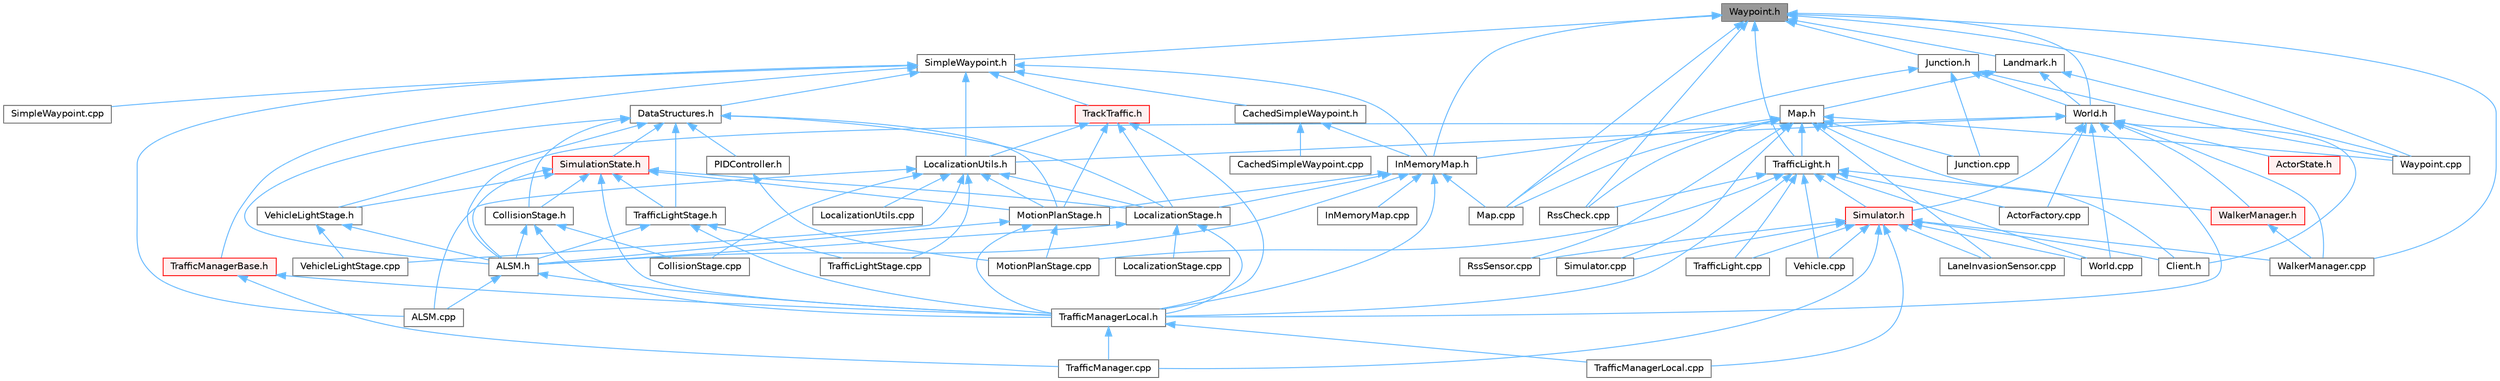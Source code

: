 digraph "Waypoint.h"
{
 // INTERACTIVE_SVG=YES
 // LATEX_PDF_SIZE
  bgcolor="transparent";
  edge [fontname=Helvetica,fontsize=10,labelfontname=Helvetica,labelfontsize=10];
  node [fontname=Helvetica,fontsize=10,shape=box,height=0.2,width=0.4];
  Node1 [id="Node000001",label="Waypoint.h",height=0.2,width=0.4,color="gray40", fillcolor="grey60", style="filled", fontcolor="black",tooltip=" "];
  Node1 -> Node2 [id="edge1_Node000001_Node000002",dir="back",color="steelblue1",style="solid",tooltip=" "];
  Node2 [id="Node000002",label="InMemoryMap.h",height=0.2,width=0.4,color="grey40", fillcolor="white", style="filled",URL="$d3/d89/InMemoryMap_8h.html",tooltip=" "];
  Node2 -> Node3 [id="edge2_Node000002_Node000003",dir="back",color="steelblue1",style="solid",tooltip=" "];
  Node3 [id="Node000003",label="ALSM.h",height=0.2,width=0.4,color="grey40", fillcolor="white", style="filled",URL="$dc/d2c/ALSM_8h.html",tooltip=" "];
  Node3 -> Node4 [id="edge3_Node000003_Node000004",dir="back",color="steelblue1",style="solid",tooltip=" "];
  Node4 [id="Node000004",label="ALSM.cpp",height=0.2,width=0.4,color="grey40", fillcolor="white", style="filled",URL="$d9/da8/ALSM_8cpp.html",tooltip=" "];
  Node3 -> Node5 [id="edge4_Node000003_Node000005",dir="back",color="steelblue1",style="solid",tooltip=" "];
  Node5 [id="Node000005",label="TrafficManagerLocal.h",height=0.2,width=0.4,color="grey40", fillcolor="white", style="filled",URL="$db/ddf/TrafficManagerLocal_8h.html",tooltip=" "];
  Node5 -> Node6 [id="edge5_Node000005_Node000006",dir="back",color="steelblue1",style="solid",tooltip=" "];
  Node6 [id="Node000006",label="TrafficManager.cpp",height=0.2,width=0.4,color="grey40", fillcolor="white", style="filled",URL="$db/d04/TrafficManager_8cpp.html",tooltip=" "];
  Node5 -> Node7 [id="edge6_Node000005_Node000007",dir="back",color="steelblue1",style="solid",tooltip=" "];
  Node7 [id="Node000007",label="TrafficManagerLocal.cpp",height=0.2,width=0.4,color="grey40", fillcolor="white", style="filled",URL="$da/d53/TrafficManagerLocal_8cpp.html",tooltip=" "];
  Node2 -> Node8 [id="edge7_Node000002_Node000008",dir="back",color="steelblue1",style="solid",tooltip=" "];
  Node8 [id="Node000008",label="InMemoryMap.cpp",height=0.2,width=0.4,color="grey40", fillcolor="white", style="filled",URL="$d4/d89/InMemoryMap_8cpp.html",tooltip=" "];
  Node2 -> Node9 [id="edge8_Node000002_Node000009",dir="back",color="steelblue1",style="solid",tooltip=" "];
  Node9 [id="Node000009",label="LocalizationStage.h",height=0.2,width=0.4,color="grey40", fillcolor="white", style="filled",URL="$d9/df4/LocalizationStage_8h.html",tooltip=" "];
  Node9 -> Node3 [id="edge9_Node000009_Node000003",dir="back",color="steelblue1",style="solid",tooltip=" "];
  Node9 -> Node10 [id="edge10_Node000009_Node000010",dir="back",color="steelblue1",style="solid",tooltip=" "];
  Node10 [id="Node000010",label="LocalizationStage.cpp",height=0.2,width=0.4,color="grey40", fillcolor="white", style="filled",URL="$df/dd3/LocalizationStage_8cpp.html",tooltip=" "];
  Node9 -> Node5 [id="edge11_Node000009_Node000005",dir="back",color="steelblue1",style="solid",tooltip=" "];
  Node2 -> Node11 [id="edge12_Node000002_Node000011",dir="back",color="steelblue1",style="solid",tooltip=" "];
  Node11 [id="Node000011",label="Map.cpp",height=0.2,width=0.4,color="grey40", fillcolor="white", style="filled",URL="$db/da0/client_2Map_8cpp.html",tooltip=" "];
  Node2 -> Node12 [id="edge13_Node000002_Node000012",dir="back",color="steelblue1",style="solid",tooltip=" "];
  Node12 [id="Node000012",label="MotionPlanStage.h",height=0.2,width=0.4,color="grey40", fillcolor="white", style="filled",URL="$d3/d00/MotionPlanStage_8h.html",tooltip=" "];
  Node12 -> Node3 [id="edge14_Node000012_Node000003",dir="back",color="steelblue1",style="solid",tooltip=" "];
  Node12 -> Node13 [id="edge15_Node000012_Node000013",dir="back",color="steelblue1",style="solid",tooltip=" "];
  Node13 [id="Node000013",label="MotionPlanStage.cpp",height=0.2,width=0.4,color="grey40", fillcolor="white", style="filled",URL="$d4/df7/MotionPlanStage_8cpp.html",tooltip=" "];
  Node12 -> Node5 [id="edge16_Node000012_Node000005",dir="back",color="steelblue1",style="solid",tooltip=" "];
  Node2 -> Node5 [id="edge17_Node000002_Node000005",dir="back",color="steelblue1",style="solid",tooltip=" "];
  Node1 -> Node14 [id="edge18_Node000001_Node000014",dir="back",color="steelblue1",style="solid",tooltip=" "];
  Node14 [id="Node000014",label="Junction.h",height=0.2,width=0.4,color="grey40", fillcolor="white", style="filled",URL="$dd/d55/client_2Junction_8h.html",tooltip=" "];
  Node14 -> Node15 [id="edge19_Node000014_Node000015",dir="back",color="steelblue1",style="solid",tooltip=" "];
  Node15 [id="Node000015",label="Junction.cpp",height=0.2,width=0.4,color="grey40", fillcolor="white", style="filled",URL="$da/d17/Junction_8cpp.html",tooltip=" "];
  Node14 -> Node11 [id="edge20_Node000014_Node000011",dir="back",color="steelblue1",style="solid",tooltip=" "];
  Node14 -> Node16 [id="edge21_Node000014_Node000016",dir="back",color="steelblue1",style="solid",tooltip=" "];
  Node16 [id="Node000016",label="Waypoint.cpp",height=0.2,width=0.4,color="grey40", fillcolor="white", style="filled",URL="$d7/def/client_2Waypoint_8cpp.html",tooltip=" "];
  Node14 -> Node17 [id="edge22_Node000014_Node000017",dir="back",color="steelblue1",style="solid",tooltip=" "];
  Node17 [id="Node000017",label="World.h",height=0.2,width=0.4,color="grey40", fillcolor="white", style="filled",URL="$dd/d5b/World_8h.html",tooltip=" "];
  Node17 -> Node3 [id="edge23_Node000017_Node000003",dir="back",color="steelblue1",style="solid",tooltip=" "];
  Node17 -> Node18 [id="edge24_Node000017_Node000018",dir="back",color="steelblue1",style="solid",tooltip=" "];
  Node18 [id="Node000018",label="ActorFactory.cpp",height=0.2,width=0.4,color="grey40", fillcolor="white", style="filled",URL="$df/dd6/ActorFactory_8cpp.html",tooltip=" "];
  Node17 -> Node19 [id="edge25_Node000017_Node000019",dir="back",color="steelblue1",style="solid",tooltip=" "];
  Node19 [id="Node000019",label="ActorState.h",height=0.2,width=0.4,color="red", fillcolor="#FFF0F0", style="filled",URL="$d4/d22/client_2detail_2ActorState_8h.html",tooltip=" "];
  Node17 -> Node66 [id="edge26_Node000017_Node000066",dir="back",color="steelblue1",style="solid",tooltip=" "];
  Node66 [id="Node000066",label="Client.h",height=0.2,width=0.4,color="grey40", fillcolor="white", style="filled",URL="$dd/de3/client_2Client_8h.html",tooltip=" "];
  Node17 -> Node26 [id="edge27_Node000017_Node000026",dir="back",color="steelblue1",style="solid",tooltip=" "];
  Node26 [id="Node000026",label="LocalizationUtils.h",height=0.2,width=0.4,color="grey40", fillcolor="white", style="filled",URL="$d2/d84/LocalizationUtils_8h.html",tooltip=" "];
  Node26 -> Node4 [id="edge28_Node000026_Node000004",dir="back",color="steelblue1",style="solid",tooltip=" "];
  Node26 -> Node27 [id="edge29_Node000026_Node000027",dir="back",color="steelblue1",style="solid",tooltip=" "];
  Node27 [id="Node000027",label="CollisionStage.cpp",height=0.2,width=0.4,color="grey40", fillcolor="white", style="filled",URL="$db/da2/CollisionStage_8cpp.html",tooltip=" "];
  Node26 -> Node9 [id="edge30_Node000026_Node000009",dir="back",color="steelblue1",style="solid",tooltip=" "];
  Node26 -> Node28 [id="edge31_Node000026_Node000028",dir="back",color="steelblue1",style="solid",tooltip=" "];
  Node28 [id="Node000028",label="LocalizationUtils.cpp",height=0.2,width=0.4,color="grey40", fillcolor="white", style="filled",URL="$d1/dd6/LocalizationUtils_8cpp.html",tooltip=" "];
  Node26 -> Node12 [id="edge32_Node000026_Node000012",dir="back",color="steelblue1",style="solid",tooltip=" "];
  Node26 -> Node29 [id="edge33_Node000026_Node000029",dir="back",color="steelblue1",style="solid",tooltip=" "];
  Node29 [id="Node000029",label="TrafficLightStage.cpp",height=0.2,width=0.4,color="grey40", fillcolor="white", style="filled",URL="$dc/d13/TrafficLightStage_8cpp.html",tooltip=" "];
  Node26 -> Node30 [id="edge34_Node000026_Node000030",dir="back",color="steelblue1",style="solid",tooltip=" "];
  Node30 [id="Node000030",label="VehicleLightStage.cpp",height=0.2,width=0.4,color="grey40", fillcolor="white", style="filled",URL="$d2/d11/VehicleLightStage_8cpp.html",tooltip=" "];
  Node17 -> Node65 [id="edge35_Node000017_Node000065",dir="back",color="steelblue1",style="solid",tooltip=" "];
  Node65 [id="Node000065",label="Simulator.h",height=0.2,width=0.4,color="red", fillcolor="#FFF0F0", style="filled",URL="$d6/d4a/Simulator_8h.html",tooltip=" "];
  Node65 -> Node66 [id="edge36_Node000065_Node000066",dir="back",color="steelblue1",style="solid",tooltip=" "];
  Node65 -> Node57 [id="edge37_Node000065_Node000057",dir="back",color="steelblue1",style="solid",tooltip=" "];
  Node57 [id="Node000057",label="LaneInvasionSensor.cpp",height=0.2,width=0.4,color="grey40", fillcolor="white", style="filled",URL="$dd/dbc/LibCarla_2source_2carla_2client_2LaneInvasionSensor_8cpp.html",tooltip=" "];
  Node65 -> Node34 [id="edge38_Node000065_Node000034",dir="back",color="steelblue1",style="solid",tooltip=" "];
  Node34 [id="Node000034",label="RssSensor.cpp",height=0.2,width=0.4,color="grey40", fillcolor="white", style="filled",URL="$d8/d77/LibCarla_2source_2carla_2rss_2RssSensor_8cpp.html",tooltip=" "];
  Node65 -> Node64 [id="edge39_Node000065_Node000064",dir="back",color="steelblue1",style="solid",tooltip=" "];
  Node64 [id="Node000064",label="Simulator.cpp",height=0.2,width=0.4,color="grey40", fillcolor="white", style="filled",URL="$d2/d0c/Simulator_8cpp.html",tooltip=" "];
  Node65 -> Node36 [id="edge40_Node000065_Node000036",dir="back",color="steelblue1",style="solid",tooltip=" "];
  Node36 [id="Node000036",label="TrafficLight.cpp",height=0.2,width=0.4,color="grey40", fillcolor="white", style="filled",URL="$dd/d90/TrafficLight_8cpp.html",tooltip=" "];
  Node65 -> Node6 [id="edge41_Node000065_Node000006",dir="back",color="steelblue1",style="solid",tooltip=" "];
  Node65 -> Node7 [id="edge42_Node000065_Node000007",dir="back",color="steelblue1",style="solid",tooltip=" "];
  Node65 -> Node38 [id="edge43_Node000065_Node000038",dir="back",color="steelblue1",style="solid",tooltip=" "];
  Node38 [id="Node000038",label="Vehicle.cpp",height=0.2,width=0.4,color="grey40", fillcolor="white", style="filled",URL="$d0/d27/Vehicle_8cpp.html",tooltip=" "];
  Node65 -> Node73 [id="edge44_Node000065_Node000073",dir="back",color="steelblue1",style="solid",tooltip=" "];
  Node73 [id="Node000073",label="WalkerManager.cpp",height=0.2,width=0.4,color="grey40", fillcolor="white", style="filled",URL="$d2/dbb/WalkerManager_8cpp.html",tooltip=" "];
  Node65 -> Node39 [id="edge45_Node000065_Node000039",dir="back",color="steelblue1",style="solid",tooltip=" "];
  Node39 [id="Node000039",label="World.cpp",height=0.2,width=0.4,color="grey40", fillcolor="white", style="filled",URL="$d7/dfe/World_8cpp.html",tooltip=" "];
  Node17 -> Node5 [id="edge46_Node000017_Node000005",dir="back",color="steelblue1",style="solid",tooltip=" "];
  Node17 -> Node73 [id="edge47_Node000017_Node000073",dir="back",color="steelblue1",style="solid",tooltip=" "];
  Node17 -> Node82 [id="edge48_Node000017_Node000082",dir="back",color="steelblue1",style="solid",tooltip=" "];
  Node82 [id="Node000082",label="WalkerManager.h",height=0.2,width=0.4,color="red", fillcolor="#FFF0F0", style="filled",URL="$df/d64/WalkerManager_8h.html",tooltip=" "];
  Node82 -> Node73 [id="edge49_Node000082_Node000073",dir="back",color="steelblue1",style="solid",tooltip=" "];
  Node17 -> Node39 [id="edge50_Node000017_Node000039",dir="back",color="steelblue1",style="solid",tooltip=" "];
  Node1 -> Node90 [id="edge51_Node000001_Node000090",dir="back",color="steelblue1",style="solid",tooltip=" "];
  Node90 [id="Node000090",label="Landmark.h",height=0.2,width=0.4,color="grey40", fillcolor="white", style="filled",URL="$db/d18/Landmark_8h.html",tooltip=" "];
  Node90 -> Node91 [id="edge52_Node000090_Node000091",dir="back",color="steelblue1",style="solid",tooltip=" "];
  Node91 [id="Node000091",label="Map.h",height=0.2,width=0.4,color="grey40", fillcolor="white", style="filled",URL="$d4/d9d/client_2Map_8h.html",tooltip=" "];
  Node91 -> Node66 [id="edge53_Node000091_Node000066",dir="back",color="steelblue1",style="solid",tooltip=" "];
  Node91 -> Node2 [id="edge54_Node000091_Node000002",dir="back",color="steelblue1",style="solid",tooltip=" "];
  Node91 -> Node15 [id="edge55_Node000091_Node000015",dir="back",color="steelblue1",style="solid",tooltip=" "];
  Node91 -> Node57 [id="edge56_Node000091_Node000057",dir="back",color="steelblue1",style="solid",tooltip=" "];
  Node91 -> Node11 [id="edge57_Node000091_Node000011",dir="back",color="steelblue1",style="solid",tooltip=" "];
  Node91 -> Node32 [id="edge58_Node000091_Node000032",dir="back",color="steelblue1",style="solid",tooltip=" "];
  Node32 [id="Node000032",label="RssCheck.cpp",height=0.2,width=0.4,color="grey40", fillcolor="white", style="filled",URL="$d0/dce/RssCheck_8cpp.html",tooltip=" "];
  Node91 -> Node34 [id="edge59_Node000091_Node000034",dir="back",color="steelblue1",style="solid",tooltip=" "];
  Node91 -> Node64 [id="edge60_Node000091_Node000064",dir="back",color="steelblue1",style="solid",tooltip=" "];
  Node91 -> Node81 [id="edge61_Node000091_Node000081",dir="back",color="steelblue1",style="solid",tooltip=" "];
  Node81 [id="Node000081",label="TrafficLight.h",height=0.2,width=0.4,color="grey40", fillcolor="white", style="filled",URL="$d5/d9e/TrafficLight_8h.html",tooltip=" "];
  Node81 -> Node18 [id="edge62_Node000081_Node000018",dir="back",color="steelblue1",style="solid",tooltip=" "];
  Node81 -> Node13 [id="edge63_Node000081_Node000013",dir="back",color="steelblue1",style="solid",tooltip=" "];
  Node81 -> Node32 [id="edge64_Node000081_Node000032",dir="back",color="steelblue1",style="solid",tooltip=" "];
  Node81 -> Node65 [id="edge65_Node000081_Node000065",dir="back",color="steelblue1",style="solid",tooltip=" "];
  Node81 -> Node36 [id="edge66_Node000081_Node000036",dir="back",color="steelblue1",style="solid",tooltip=" "];
  Node81 -> Node5 [id="edge67_Node000081_Node000005",dir="back",color="steelblue1",style="solid",tooltip=" "];
  Node81 -> Node38 [id="edge68_Node000081_Node000038",dir="back",color="steelblue1",style="solid",tooltip=" "];
  Node81 -> Node82 [id="edge69_Node000081_Node000082",dir="back",color="steelblue1",style="solid",tooltip=" "];
  Node81 -> Node39 [id="edge70_Node000081_Node000039",dir="back",color="steelblue1",style="solid",tooltip=" "];
  Node91 -> Node16 [id="edge71_Node000091_Node000016",dir="back",color="steelblue1",style="solid",tooltip=" "];
  Node90 -> Node16 [id="edge72_Node000090_Node000016",dir="back",color="steelblue1",style="solid",tooltip=" "];
  Node90 -> Node17 [id="edge73_Node000090_Node000017",dir="back",color="steelblue1",style="solid",tooltip=" "];
  Node1 -> Node11 [id="edge74_Node000001_Node000011",dir="back",color="steelblue1",style="solid",tooltip=" "];
  Node1 -> Node32 [id="edge75_Node000001_Node000032",dir="back",color="steelblue1",style="solid",tooltip=" "];
  Node1 -> Node92 [id="edge76_Node000001_Node000092",dir="back",color="steelblue1",style="solid",tooltip=" "];
  Node92 [id="Node000092",label="SimpleWaypoint.h",height=0.2,width=0.4,color="grey40", fillcolor="white", style="filled",URL="$d7/dd3/SimpleWaypoint_8h.html",tooltip=" "];
  Node92 -> Node4 [id="edge77_Node000092_Node000004",dir="back",color="steelblue1",style="solid",tooltip=" "];
  Node92 -> Node93 [id="edge78_Node000092_Node000093",dir="back",color="steelblue1",style="solid",tooltip=" "];
  Node93 [id="Node000093",label="CachedSimpleWaypoint.h",height=0.2,width=0.4,color="grey40", fillcolor="white", style="filled",URL="$d7/d9b/CachedSimpleWaypoint_8h.html",tooltip=" "];
  Node93 -> Node94 [id="edge79_Node000093_Node000094",dir="back",color="steelblue1",style="solid",tooltip=" "];
  Node94 [id="Node000094",label="CachedSimpleWaypoint.cpp",height=0.2,width=0.4,color="grey40", fillcolor="white", style="filled",URL="$d0/d73/CachedSimpleWaypoint_8cpp.html",tooltip=" "];
  Node93 -> Node2 [id="edge80_Node000093_Node000002",dir="back",color="steelblue1",style="solid",tooltip=" "];
  Node92 -> Node51 [id="edge81_Node000092_Node000051",dir="back",color="steelblue1",style="solid",tooltip=" "];
  Node51 [id="Node000051",label="DataStructures.h",height=0.2,width=0.4,color="grey40", fillcolor="white", style="filled",URL="$d0/d49/DataStructures_8h.html",tooltip=" "];
  Node51 -> Node3 [id="edge82_Node000051_Node000003",dir="back",color="steelblue1",style="solid",tooltip=" "];
  Node51 -> Node47 [id="edge83_Node000051_Node000047",dir="back",color="steelblue1",style="solid",tooltip=" "];
  Node47 [id="Node000047",label="CollisionStage.h",height=0.2,width=0.4,color="grey40", fillcolor="white", style="filled",URL="$da/d67/CollisionStage_8h.html",tooltip=" "];
  Node47 -> Node3 [id="edge84_Node000047_Node000003",dir="back",color="steelblue1",style="solid",tooltip=" "];
  Node47 -> Node27 [id="edge85_Node000047_Node000027",dir="back",color="steelblue1",style="solid",tooltip=" "];
  Node47 -> Node5 [id="edge86_Node000047_Node000005",dir="back",color="steelblue1",style="solid",tooltip=" "];
  Node51 -> Node9 [id="edge87_Node000051_Node000009",dir="back",color="steelblue1",style="solid",tooltip=" "];
  Node51 -> Node12 [id="edge88_Node000051_Node000012",dir="back",color="steelblue1",style="solid",tooltip=" "];
  Node51 -> Node52 [id="edge89_Node000051_Node000052",dir="back",color="steelblue1",style="solid",tooltip=" "];
  Node52 [id="Node000052",label="PIDController.h",height=0.2,width=0.4,color="grey40", fillcolor="white", style="filled",URL="$dc/d75/PIDController_8h.html",tooltip=" "];
  Node52 -> Node13 [id="edge90_Node000052_Node000013",dir="back",color="steelblue1",style="solid",tooltip=" "];
  Node51 -> Node53 [id="edge91_Node000051_Node000053",dir="back",color="steelblue1",style="solid",tooltip=" "];
  Node53 [id="Node000053",label="SimulationState.h",height=0.2,width=0.4,color="red", fillcolor="#FFF0F0", style="filled",URL="$d5/d3b/SimulationState_8h.html",tooltip=" "];
  Node53 -> Node3 [id="edge92_Node000053_Node000003",dir="back",color="steelblue1",style="solid",tooltip=" "];
  Node53 -> Node47 [id="edge93_Node000053_Node000047",dir="back",color="steelblue1",style="solid",tooltip=" "];
  Node53 -> Node9 [id="edge94_Node000053_Node000009",dir="back",color="steelblue1",style="solid",tooltip=" "];
  Node53 -> Node12 [id="edge95_Node000053_Node000012",dir="back",color="steelblue1",style="solid",tooltip=" "];
  Node53 -> Node49 [id="edge96_Node000053_Node000049",dir="back",color="steelblue1",style="solid",tooltip=" "];
  Node49 [id="Node000049",label="TrafficLightStage.h",height=0.2,width=0.4,color="grey40", fillcolor="white", style="filled",URL="$d4/d12/TrafficLightStage_8h.html",tooltip=" "];
  Node49 -> Node3 [id="edge97_Node000049_Node000003",dir="back",color="steelblue1",style="solid",tooltip=" "];
  Node49 -> Node29 [id="edge98_Node000049_Node000029",dir="back",color="steelblue1",style="solid",tooltip=" "];
  Node49 -> Node5 [id="edge99_Node000049_Node000005",dir="back",color="steelblue1",style="solid",tooltip=" "];
  Node53 -> Node5 [id="edge100_Node000053_Node000005",dir="back",color="steelblue1",style="solid",tooltip=" "];
  Node53 -> Node50 [id="edge101_Node000053_Node000050",dir="back",color="steelblue1",style="solid",tooltip=" "];
  Node50 [id="Node000050",label="VehicleLightStage.h",height=0.2,width=0.4,color="grey40", fillcolor="white", style="filled",URL="$d1/dc1/VehicleLightStage_8h.html",tooltip=" "];
  Node50 -> Node3 [id="edge102_Node000050_Node000003",dir="back",color="steelblue1",style="solid",tooltip=" "];
  Node50 -> Node30 [id="edge103_Node000050_Node000030",dir="back",color="steelblue1",style="solid",tooltip=" "];
  Node51 -> Node49 [id="edge104_Node000051_Node000049",dir="back",color="steelblue1",style="solid",tooltip=" "];
  Node51 -> Node50 [id="edge105_Node000051_Node000050",dir="back",color="steelblue1",style="solid",tooltip=" "];
  Node92 -> Node2 [id="edge106_Node000092_Node000002",dir="back",color="steelblue1",style="solid",tooltip=" "];
  Node92 -> Node26 [id="edge107_Node000092_Node000026",dir="back",color="steelblue1",style="solid",tooltip=" "];
  Node92 -> Node95 [id="edge108_Node000092_Node000095",dir="back",color="steelblue1",style="solid",tooltip=" "];
  Node95 [id="Node000095",label="SimpleWaypoint.cpp",height=0.2,width=0.4,color="grey40", fillcolor="white", style="filled",URL="$da/d46/SimpleWaypoint_8cpp.html",tooltip=" "];
  Node92 -> Node96 [id="edge109_Node000092_Node000096",dir="back",color="steelblue1",style="solid",tooltip=" "];
  Node96 [id="Node000096",label="TrackTraffic.h",height=0.2,width=0.4,color="red", fillcolor="#FFF0F0", style="filled",URL="$db/d67/TrackTraffic_8h.html",tooltip=" "];
  Node96 -> Node9 [id="edge110_Node000096_Node000009",dir="back",color="steelblue1",style="solid",tooltip=" "];
  Node96 -> Node26 [id="edge111_Node000096_Node000026",dir="back",color="steelblue1",style="solid",tooltip=" "];
  Node96 -> Node12 [id="edge112_Node000096_Node000012",dir="back",color="steelblue1",style="solid",tooltip=" "];
  Node96 -> Node5 [id="edge113_Node000096_Node000005",dir="back",color="steelblue1",style="solid",tooltip=" "];
  Node92 -> Node78 [id="edge114_Node000092_Node000078",dir="back",color="steelblue1",style="solid",tooltip=" "];
  Node78 [id="Node000078",label="TrafficManagerBase.h",height=0.2,width=0.4,color="red", fillcolor="#FFF0F0", style="filled",URL="$d0/d55/TrafficManagerBase_8h.html",tooltip=" "];
  Node78 -> Node6 [id="edge115_Node000078_Node000006",dir="back",color="steelblue1",style="solid",tooltip=" "];
  Node78 -> Node5 [id="edge116_Node000078_Node000005",dir="back",color="steelblue1",style="solid",tooltip=" "];
  Node1 -> Node81 [id="edge117_Node000001_Node000081",dir="back",color="steelblue1",style="solid",tooltip=" "];
  Node1 -> Node73 [id="edge118_Node000001_Node000073",dir="back",color="steelblue1",style="solid",tooltip=" "];
  Node1 -> Node16 [id="edge119_Node000001_Node000016",dir="back",color="steelblue1",style="solid",tooltip=" "];
  Node1 -> Node17 [id="edge120_Node000001_Node000017",dir="back",color="steelblue1",style="solid",tooltip=" "];
}
